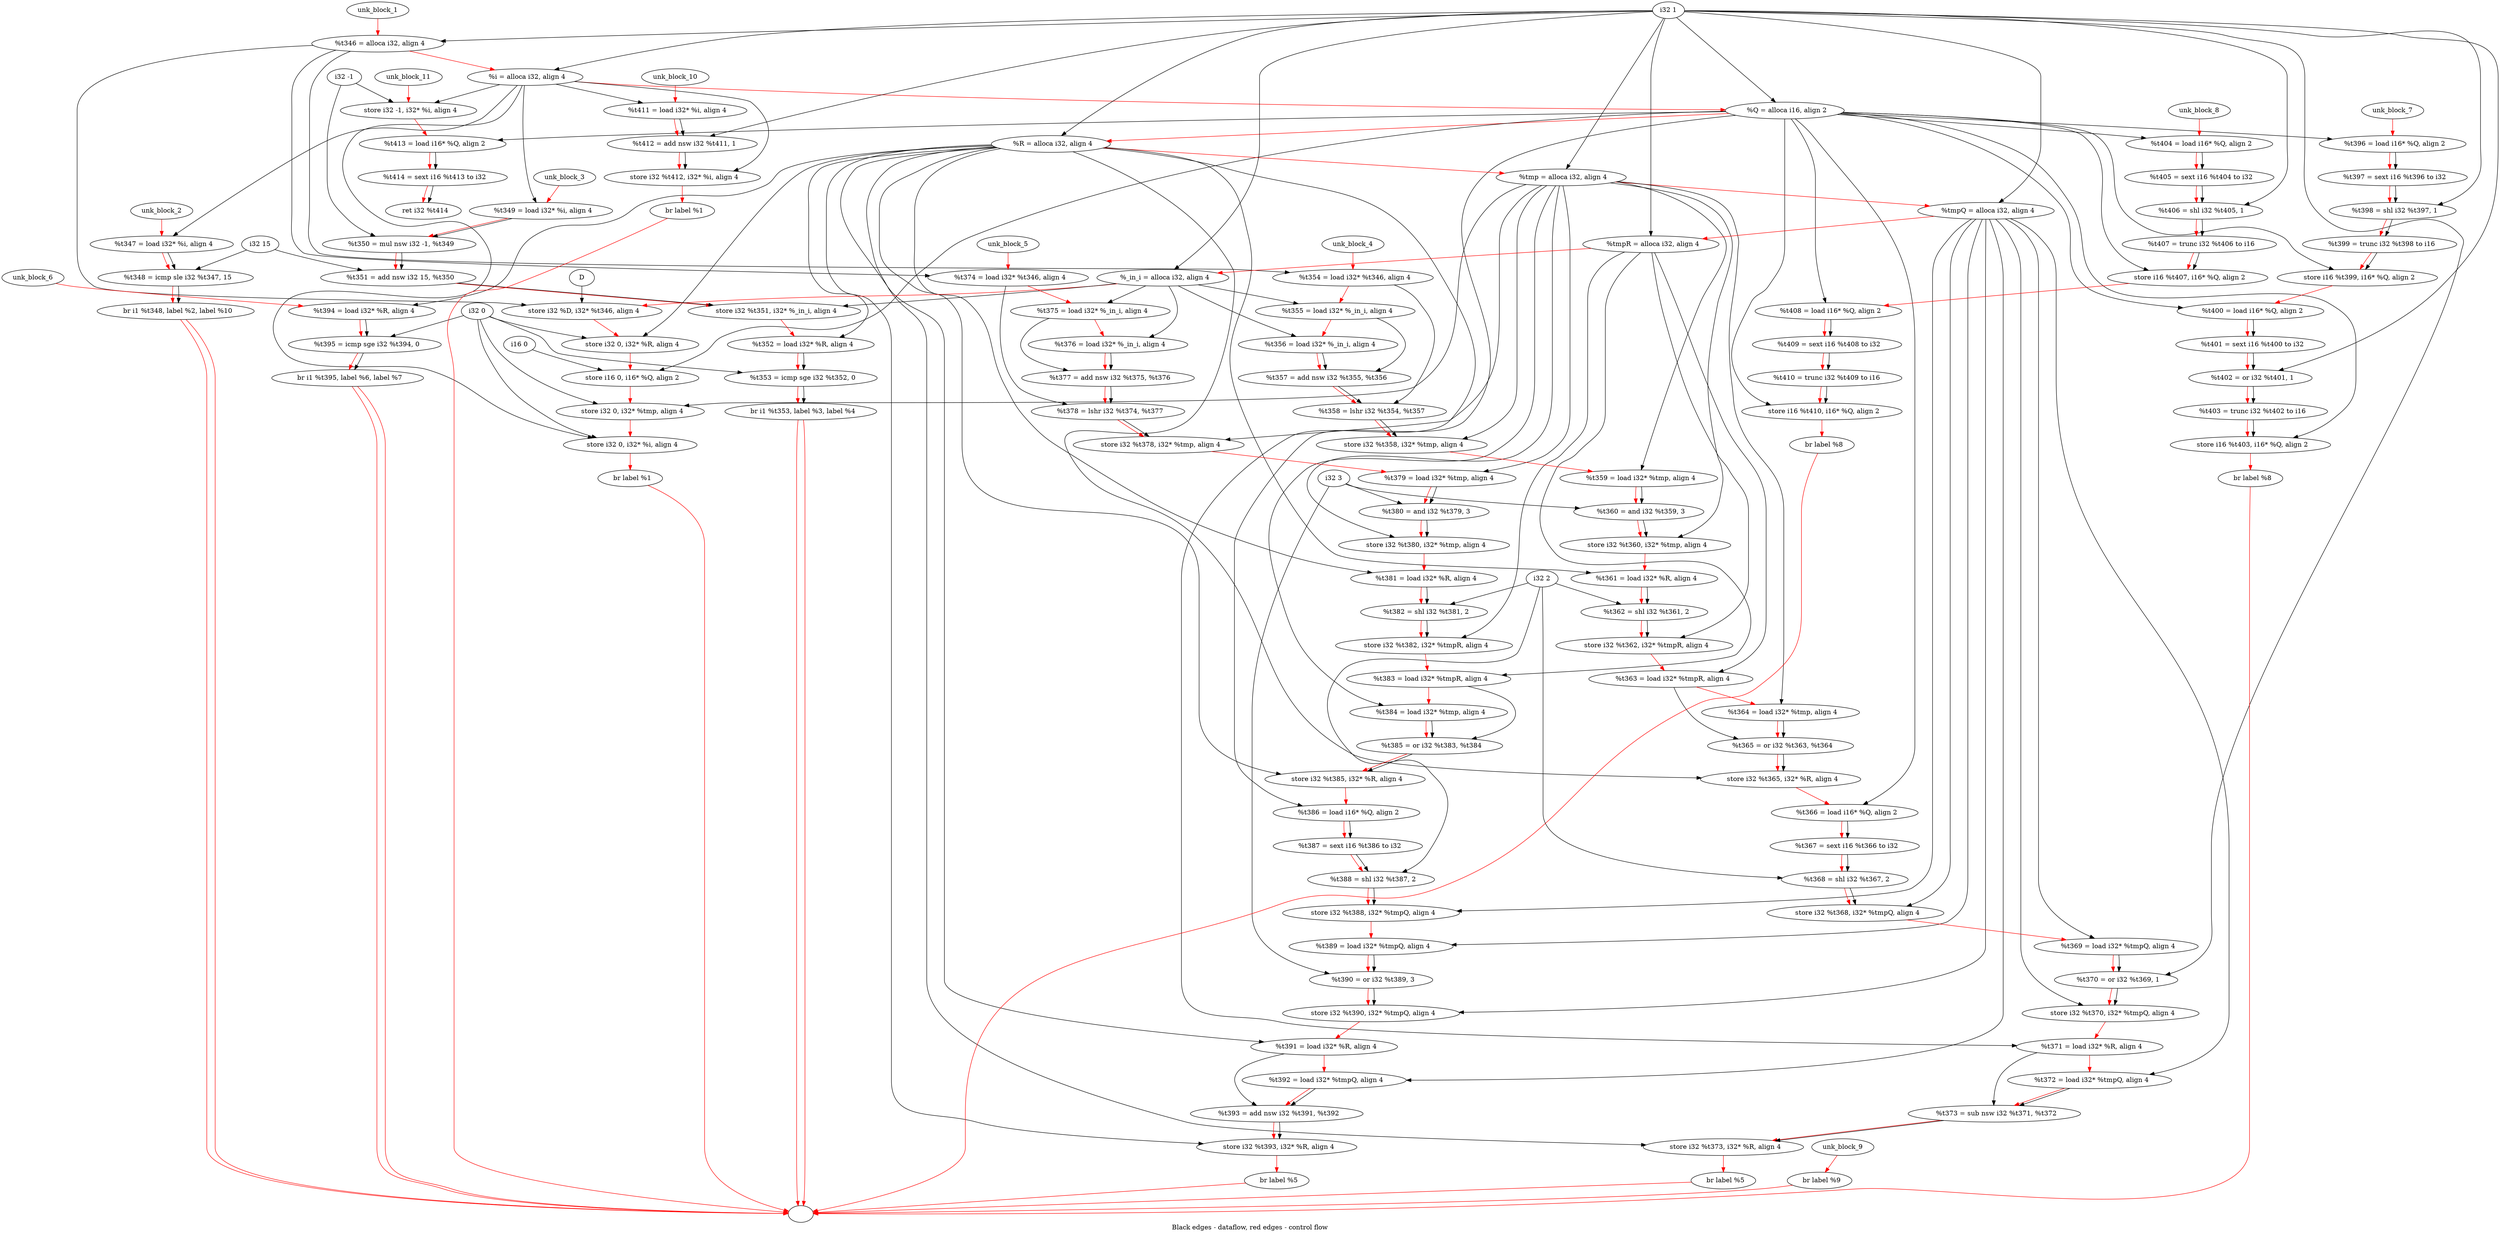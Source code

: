 digraph G {
compound=true
label="Black edges - dataflow, red edges - control flow"
"t346" [label="  %t346 = alloca i32, align 4"]
"i" [label="  %i = alloca i32, align 4"]
"Q" [label="  %Q = alloca i16, align 2"]
"R" [label="  %R = alloca i32, align 4"]
"tmp" [label="  %tmp = alloca i32, align 4"]
"tmpQ" [label="  %tmpQ = alloca i32, align 4"]
"tmpR" [label="  %tmpR = alloca i32, align 4"]
"_in_i" [label="  %_in_i = alloca i32, align 4"]
"_1" [label="  store i32 %D, i32* %t346, align 4"]
"_2" [label="  store i32 0, i32* %R, align 4"]
"_3" [label="  store i16 0, i16* %Q, align 2"]
"_4" [label="  store i32 0, i32* %tmp, align 4"]
"_5" [label="  store i32 0, i32* %i, align 4"]
"_6" [label="  br label %1"]
"unk_block_1" -> "t346"[color=red]
"i32 1" -> "t346"
"t346" -> "i"[color=red weight=2]
"i32 1" -> "i"
"i" -> "Q"[color=red weight=2]
"i32 1" -> "Q"
"Q" -> "R"[color=red weight=2]
"i32 1" -> "R"
"R" -> "tmp"[color=red weight=2]
"i32 1" -> "tmp"
"tmp" -> "tmpQ"[color=red weight=2]
"i32 1" -> "tmpQ"
"tmpQ" -> "tmpR"[color=red weight=2]
"i32 1" -> "tmpR"
"tmpR" -> "_in_i"[color=red weight=2]
"i32 1" -> "_in_i"
"_in_i" -> "_1"[color=red weight=2]
"D" -> "_1"
"t346" -> "_1"
"_1" -> "_2"[color=red weight=2]
"i32 0" -> "_2"
"R" -> "_2"
"_2" -> "_3"[color=red weight=2]
"i16 0" -> "_3"
"Q" -> "_3"
"_3" -> "_4"[color=red weight=2]
"i32 0" -> "_4"
"tmp" -> "_4"
"_4" -> "_5"[color=red weight=2]
"i32 0" -> "_5"
"i" -> "_5"
"_5" -> "_6"[color=red weight=2]
"_6" -> ""[color=red]

"t347" [label="  %t347 = load i32* %i, align 4"]
"t348" [label="  %t348 = icmp sle i32 %t347, 15"]
"_7" [label="  br i1 %t348, label %2, label %10"]
"unk_block_2" -> "t347"[color=red]
"i" -> "t347"
"t347" -> "t348"[color=red weight=2]
"t347" -> "t348"
"i32 15" -> "t348"
"t348" -> "_7"[color=red weight=2]
"t348" -> "_7"
"_7" -> ""[color=red]
"_7" -> ""[color=red]

"t349" [label="  %t349 = load i32* %i, align 4"]
"t350" [label="  %t350 = mul nsw i32 -1, %t349"]
"t351" [label="  %t351 = add nsw i32 15, %t350"]
"_8" [label="  store i32 %t351, i32* %_in_i, align 4"]
"t352" [label="  %t352 = load i32* %R, align 4"]
"t353" [label="  %t353 = icmp sge i32 %t352, 0"]
"_9" [label="  br i1 %t353, label %3, label %4"]
"unk_block_3" -> "t349"[color=red]
"i" -> "t349"
"t349" -> "t350"[color=red weight=2]
"i32 -1" -> "t350"
"t349" -> "t350"
"t350" -> "t351"[color=red weight=2]
"i32 15" -> "t351"
"t350" -> "t351"
"t351" -> "_8"[color=red weight=2]
"t351" -> "_8"
"_in_i" -> "_8"
"_8" -> "t352"[color=red weight=2]
"R" -> "t352"
"t352" -> "t353"[color=red weight=2]
"t352" -> "t353"
"i32 0" -> "t353"
"t353" -> "_9"[color=red weight=2]
"t353" -> "_9"
"_9" -> ""[color=red]
"_9" -> ""[color=red]

"t354" [label="  %t354 = load i32* %t346, align 4"]
"t355" [label="  %t355 = load i32* %_in_i, align 4"]
"t356" [label="  %t356 = load i32* %_in_i, align 4"]
"t357" [label="  %t357 = add nsw i32 %t355, %t356"]
"t358" [label="  %t358 = lshr i32 %t354, %t357"]
"_10" [label="  store i32 %t358, i32* %tmp, align 4"]
"t359" [label="  %t359 = load i32* %tmp, align 4"]
"t360" [label="  %t360 = and i32 %t359, 3"]
"_11" [label="  store i32 %t360, i32* %tmp, align 4"]
"t361" [label="  %t361 = load i32* %R, align 4"]
"t362" [label="  %t362 = shl i32 %t361, 2"]
"_12" [label="  store i32 %t362, i32* %tmpR, align 4"]
"t363" [label="  %t363 = load i32* %tmpR, align 4"]
"t364" [label="  %t364 = load i32* %tmp, align 4"]
"t365" [label="  %t365 = or i32 %t363, %t364"]
"_13" [label="  store i32 %t365, i32* %R, align 4"]
"t366" [label="  %t366 = load i16* %Q, align 2"]
"t367" [label="  %t367 = sext i16 %t366 to i32"]
"t368" [label="  %t368 = shl i32 %t367, 2"]
"_14" [label="  store i32 %t368, i32* %tmpQ, align 4"]
"t369" [label="  %t369 = load i32* %tmpQ, align 4"]
"t370" [label="  %t370 = or i32 %t369, 1"]
"_15" [label="  store i32 %t370, i32* %tmpQ, align 4"]
"t371" [label="  %t371 = load i32* %R, align 4"]
"t372" [label="  %t372 = load i32* %tmpQ, align 4"]
"t373" [label="  %t373 = sub nsw i32 %t371, %t372"]
"_16" [label="  store i32 %t373, i32* %R, align 4"]
"_17" [label="  br label %5"]
"unk_block_4" -> "t354"[color=red]
"t346" -> "t354"
"t354" -> "t355"[color=red weight=2]
"_in_i" -> "t355"
"t355" -> "t356"[color=red weight=2]
"_in_i" -> "t356"
"t356" -> "t357"[color=red weight=2]
"t355" -> "t357"
"t356" -> "t357"
"t357" -> "t358"[color=red weight=2]
"t354" -> "t358"
"t357" -> "t358"
"t358" -> "_10"[color=red weight=2]
"t358" -> "_10"
"tmp" -> "_10"
"_10" -> "t359"[color=red weight=2]
"tmp" -> "t359"
"t359" -> "t360"[color=red weight=2]
"t359" -> "t360"
"i32 3" -> "t360"
"t360" -> "_11"[color=red weight=2]
"t360" -> "_11"
"tmp" -> "_11"
"_11" -> "t361"[color=red weight=2]
"R" -> "t361"
"t361" -> "t362"[color=red weight=2]
"t361" -> "t362"
"i32 2" -> "t362"
"t362" -> "_12"[color=red weight=2]
"t362" -> "_12"
"tmpR" -> "_12"
"_12" -> "t363"[color=red weight=2]
"tmpR" -> "t363"
"t363" -> "t364"[color=red weight=2]
"tmp" -> "t364"
"t364" -> "t365"[color=red weight=2]
"t363" -> "t365"
"t364" -> "t365"
"t365" -> "_13"[color=red weight=2]
"t365" -> "_13"
"R" -> "_13"
"_13" -> "t366"[color=red weight=2]
"Q" -> "t366"
"t366" -> "t367"[color=red weight=2]
"t366" -> "t367"
"t367" -> "t368"[color=red weight=2]
"t367" -> "t368"
"i32 2" -> "t368"
"t368" -> "_14"[color=red weight=2]
"t368" -> "_14"
"tmpQ" -> "_14"
"_14" -> "t369"[color=red weight=2]
"tmpQ" -> "t369"
"t369" -> "t370"[color=red weight=2]
"t369" -> "t370"
"i32 1" -> "t370"
"t370" -> "_15"[color=red weight=2]
"t370" -> "_15"
"tmpQ" -> "_15"
"_15" -> "t371"[color=red weight=2]
"R" -> "t371"
"t371" -> "t372"[color=red weight=2]
"tmpQ" -> "t372"
"t372" -> "t373"[color=red weight=2]
"t371" -> "t373"
"t372" -> "t373"
"t373" -> "_16"[color=red weight=2]
"t373" -> "_16"
"R" -> "_16"
"_16" -> "_17"[color=red weight=2]
"_17" -> ""[color=red]

"t374" [label="  %t374 = load i32* %t346, align 4"]
"t375" [label="  %t375 = load i32* %_in_i, align 4"]
"t376" [label="  %t376 = load i32* %_in_i, align 4"]
"t377" [label="  %t377 = add nsw i32 %t375, %t376"]
"t378" [label="  %t378 = lshr i32 %t374, %t377"]
"_18" [label="  store i32 %t378, i32* %tmp, align 4"]
"t379" [label="  %t379 = load i32* %tmp, align 4"]
"t380" [label="  %t380 = and i32 %t379, 3"]
"_19" [label="  store i32 %t380, i32* %tmp, align 4"]
"t381" [label="  %t381 = load i32* %R, align 4"]
"t382" [label="  %t382 = shl i32 %t381, 2"]
"_20" [label="  store i32 %t382, i32* %tmpR, align 4"]
"t383" [label="  %t383 = load i32* %tmpR, align 4"]
"t384" [label="  %t384 = load i32* %tmp, align 4"]
"t385" [label="  %t385 = or i32 %t383, %t384"]
"_21" [label="  store i32 %t385, i32* %R, align 4"]
"t386" [label="  %t386 = load i16* %Q, align 2"]
"t387" [label="  %t387 = sext i16 %t386 to i32"]
"t388" [label="  %t388 = shl i32 %t387, 2"]
"_22" [label="  store i32 %t388, i32* %tmpQ, align 4"]
"t389" [label="  %t389 = load i32* %tmpQ, align 4"]
"t390" [label="  %t390 = or i32 %t389, 3"]
"_23" [label="  store i32 %t390, i32* %tmpQ, align 4"]
"t391" [label="  %t391 = load i32* %R, align 4"]
"t392" [label="  %t392 = load i32* %tmpQ, align 4"]
"t393" [label="  %t393 = add nsw i32 %t391, %t392"]
"_24" [label="  store i32 %t393, i32* %R, align 4"]
"_25" [label="  br label %5"]
"unk_block_5" -> "t374"[color=red]
"t346" -> "t374"
"t374" -> "t375"[color=red weight=2]
"_in_i" -> "t375"
"t375" -> "t376"[color=red weight=2]
"_in_i" -> "t376"
"t376" -> "t377"[color=red weight=2]
"t375" -> "t377"
"t376" -> "t377"
"t377" -> "t378"[color=red weight=2]
"t374" -> "t378"
"t377" -> "t378"
"t378" -> "_18"[color=red weight=2]
"t378" -> "_18"
"tmp" -> "_18"
"_18" -> "t379"[color=red weight=2]
"tmp" -> "t379"
"t379" -> "t380"[color=red weight=2]
"t379" -> "t380"
"i32 3" -> "t380"
"t380" -> "_19"[color=red weight=2]
"t380" -> "_19"
"tmp" -> "_19"
"_19" -> "t381"[color=red weight=2]
"R" -> "t381"
"t381" -> "t382"[color=red weight=2]
"t381" -> "t382"
"i32 2" -> "t382"
"t382" -> "_20"[color=red weight=2]
"t382" -> "_20"
"tmpR" -> "_20"
"_20" -> "t383"[color=red weight=2]
"tmpR" -> "t383"
"t383" -> "t384"[color=red weight=2]
"tmp" -> "t384"
"t384" -> "t385"[color=red weight=2]
"t383" -> "t385"
"t384" -> "t385"
"t385" -> "_21"[color=red weight=2]
"t385" -> "_21"
"R" -> "_21"
"_21" -> "t386"[color=red weight=2]
"Q" -> "t386"
"t386" -> "t387"[color=red weight=2]
"t386" -> "t387"
"t387" -> "t388"[color=red weight=2]
"t387" -> "t388"
"i32 2" -> "t388"
"t388" -> "_22"[color=red weight=2]
"t388" -> "_22"
"tmpQ" -> "_22"
"_22" -> "t389"[color=red weight=2]
"tmpQ" -> "t389"
"t389" -> "t390"[color=red weight=2]
"t389" -> "t390"
"i32 3" -> "t390"
"t390" -> "_23"[color=red weight=2]
"t390" -> "_23"
"tmpQ" -> "_23"
"_23" -> "t391"[color=red weight=2]
"R" -> "t391"
"t391" -> "t392"[color=red weight=2]
"tmpQ" -> "t392"
"t392" -> "t393"[color=red weight=2]
"t391" -> "t393"
"t392" -> "t393"
"t393" -> "_24"[color=red weight=2]
"t393" -> "_24"
"R" -> "_24"
"_24" -> "_25"[color=red weight=2]
"_25" -> ""[color=red]

"t394" [label="  %t394 = load i32* %R, align 4"]
"t395" [label="  %t395 = icmp sge i32 %t394, 0"]
"_26" [label="  br i1 %t395, label %6, label %7"]
"unk_block_6" -> "t394"[color=red]
"R" -> "t394"
"t394" -> "t395"[color=red weight=2]
"t394" -> "t395"
"i32 0" -> "t395"
"t395" -> "_26"[color=red weight=2]
"t395" -> "_26"
"_26" -> ""[color=red]
"_26" -> ""[color=red]

"t396" [label="  %t396 = load i16* %Q, align 2"]
"t397" [label="  %t397 = sext i16 %t396 to i32"]
"t398" [label="  %t398 = shl i32 %t397, 1"]
"t399" [label="  %t399 = trunc i32 %t398 to i16"]
"_27" [label="  store i16 %t399, i16* %Q, align 2"]
"t400" [label="  %t400 = load i16* %Q, align 2"]
"t401" [label="  %t401 = sext i16 %t400 to i32"]
"t402" [label="  %t402 = or i32 %t401, 1"]
"t403" [label="  %t403 = trunc i32 %t402 to i16"]
"_28" [label="  store i16 %t403, i16* %Q, align 2"]
"_29" [label="  br label %8"]
"unk_block_7" -> "t396"[color=red]
"Q" -> "t396"
"t396" -> "t397"[color=red weight=2]
"t396" -> "t397"
"t397" -> "t398"[color=red weight=2]
"t397" -> "t398"
"i32 1" -> "t398"
"t398" -> "t399"[color=red weight=2]
"t398" -> "t399"
"t399" -> "_27"[color=red weight=2]
"t399" -> "_27"
"Q" -> "_27"
"_27" -> "t400"[color=red weight=2]
"Q" -> "t400"
"t400" -> "t401"[color=red weight=2]
"t400" -> "t401"
"t401" -> "t402"[color=red weight=2]
"t401" -> "t402"
"i32 1" -> "t402"
"t402" -> "t403"[color=red weight=2]
"t402" -> "t403"
"t403" -> "_28"[color=red weight=2]
"t403" -> "_28"
"Q" -> "_28"
"_28" -> "_29"[color=red weight=2]
"_29" -> ""[color=red]

"t404" [label="  %t404 = load i16* %Q, align 2"]
"t405" [label="  %t405 = sext i16 %t404 to i32"]
"t406" [label="  %t406 = shl i32 %t405, 1"]
"t407" [label="  %t407 = trunc i32 %t406 to i16"]
"_30" [label="  store i16 %t407, i16* %Q, align 2"]
"t408" [label="  %t408 = load i16* %Q, align 2"]
"t409" [label="  %t409 = sext i16 %t408 to i32"]
"t410" [label="  %t410 = trunc i32 %t409 to i16"]
"_31" [label="  store i16 %t410, i16* %Q, align 2"]
"_32" [label="  br label %8"]
"unk_block_8" -> "t404"[color=red]
"Q" -> "t404"
"t404" -> "t405"[color=red weight=2]
"t404" -> "t405"
"t405" -> "t406"[color=red weight=2]
"t405" -> "t406"
"i32 1" -> "t406"
"t406" -> "t407"[color=red weight=2]
"t406" -> "t407"
"t407" -> "_30"[color=red weight=2]
"t407" -> "_30"
"Q" -> "_30"
"_30" -> "t408"[color=red weight=2]
"Q" -> "t408"
"t408" -> "t409"[color=red weight=2]
"t408" -> "t409"
"t409" -> "t410"[color=red weight=2]
"t409" -> "t410"
"t410" -> "_31"[color=red weight=2]
"t410" -> "_31"
"Q" -> "_31"
"_31" -> "_32"[color=red weight=2]
"_32" -> ""[color=red]

"_33" [label="  br label %9"]
"unk_block_9" -> "_33"[color=red]
"_33" -> ""[color=red]

"t411" [label="  %t411 = load i32* %i, align 4"]
"t412" [label="  %t412 = add nsw i32 %t411, 1"]
"_34" [label="  store i32 %t412, i32* %i, align 4"]
"_35" [label="  br label %1"]
"unk_block_10" -> "t411"[color=red]
"i" -> "t411"
"t411" -> "t412"[color=red weight=2]
"t411" -> "t412"
"i32 1" -> "t412"
"t412" -> "_34"[color=red weight=2]
"t412" -> "_34"
"i" -> "_34"
"_34" -> "_35"[color=red weight=2]
"_35" -> ""[color=red]

"_36" [label="  store i32 -1, i32* %i, align 4"]
"t413" [label="  %t413 = load i16* %Q, align 2"]
"t414" [label="  %t414 = sext i16 %t413 to i32"]
"_37" [label="  ret i32 %t414"]
"unk_block_11" -> "_36"[color=red]
"i32 -1" -> "_36"
"i" -> "_36"
"_36" -> "t413"[color=red weight=2]
"Q" -> "t413"
"t413" -> "t414"[color=red weight=2]
"t413" -> "t414"
"t414" -> "_37"[color=red weight=2]
"t414" -> "_37"

}
